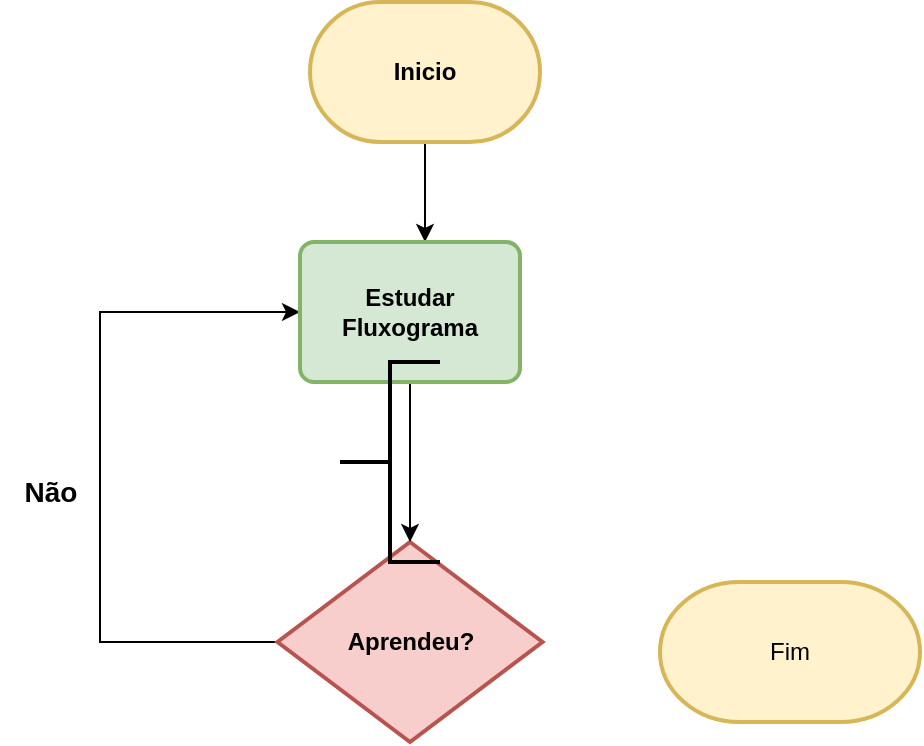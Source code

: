 <mxfile version="21.1.1" type="github">
  <diagram name="Página-1" id="3lH4THT1OKabYWOE15I-">
    <mxGraphModel dx="874" dy="484" grid="1" gridSize="10" guides="1" tooltips="1" connect="1" arrows="1" fold="1" page="1" pageScale="1" pageWidth="827" pageHeight="1169" math="0" shadow="0">
      <root>
        <mxCell id="0" />
        <mxCell id="1" parent="0" />
        <mxCell id="UDS6u31mmKBcnRI7lXIW-8" style="edgeStyle=elbowEdgeStyle;rounded=0;orthogonalLoop=1;jettySize=auto;html=1;exitX=0;exitY=0.5;exitDx=0;exitDy=0;exitPerimeter=0;" edge="1" parent="1" source="UDS6u31mmKBcnRI7lXIW-1" target="UDS6u31mmKBcnRI7lXIW-3">
          <mxGeometry relative="1" as="geometry">
            <Array as="points">
              <mxPoint x="270" y="750" />
            </Array>
          </mxGeometry>
        </mxCell>
        <mxCell id="UDS6u31mmKBcnRI7lXIW-1" value="&lt;b&gt;Aprendeu?&lt;/b&gt;" style="strokeWidth=2;html=1;shape=mxgraph.flowchart.decision;whiteSpace=wrap;fillColor=#f8cecc;strokeColor=#b85450;" vertex="1" parent="1">
          <mxGeometry x="358.75" y="790" width="132.5" height="100" as="geometry" />
        </mxCell>
        <mxCell id="UDS6u31mmKBcnRI7lXIW-4" style="edgeStyle=elbowEdgeStyle;rounded=0;orthogonalLoop=1;jettySize=auto;html=1;exitX=0.5;exitY=1;exitDx=0;exitDy=0;exitPerimeter=0;" edge="1" parent="1" source="UDS6u31mmKBcnRI7lXIW-2" target="UDS6u31mmKBcnRI7lXIW-3">
          <mxGeometry relative="1" as="geometry" />
        </mxCell>
        <mxCell id="UDS6u31mmKBcnRI7lXIW-2" value="&lt;b&gt;Inicio&lt;/b&gt;" style="strokeWidth=2;html=1;shape=mxgraph.flowchart.terminator;whiteSpace=wrap;fillColor=#fff2cc;strokeColor=#d6b656;" vertex="1" parent="1">
          <mxGeometry x="375" y="520" width="115" height="70" as="geometry" />
        </mxCell>
        <mxCell id="UDS6u31mmKBcnRI7lXIW-7" style="edgeStyle=elbowEdgeStyle;rounded=0;orthogonalLoop=1;jettySize=auto;html=1;entryX=0.5;entryY=0;entryDx=0;entryDy=0;entryPerimeter=0;" edge="1" parent="1" source="UDS6u31mmKBcnRI7lXIW-3" target="UDS6u31mmKBcnRI7lXIW-1">
          <mxGeometry relative="1" as="geometry" />
        </mxCell>
        <mxCell id="UDS6u31mmKBcnRI7lXIW-3" value="&lt;b&gt;Estudar Fluxograma&lt;/b&gt;" style="rounded=1;whiteSpace=wrap;html=1;absoluteArcSize=1;arcSize=14;strokeWidth=2;fillColor=#d5e8d4;strokeColor=#82b366;" vertex="1" parent="1">
          <mxGeometry x="370" y="640" width="110" height="70" as="geometry" />
        </mxCell>
        <mxCell id="UDS6u31mmKBcnRI7lXIW-9" value="&lt;b&gt;&lt;font style=&quot;font-size: 14px;&quot;&gt;Não&lt;/font&gt;&lt;/b&gt;" style="text;html=1;align=center;verticalAlign=middle;resizable=0;points=[];autosize=1;strokeColor=none;fillColor=none;" vertex="1" parent="1">
          <mxGeometry x="220" y="750" width="50" height="30" as="geometry" />
        </mxCell>
        <mxCell id="UDS6u31mmKBcnRI7lXIW-10" value="Fim" style="strokeWidth=2;html=1;shape=mxgraph.flowchart.terminator;whiteSpace=wrap;fillColor=#fff2cc;strokeColor=#d6b656;" vertex="1" parent="1">
          <mxGeometry x="550" y="810" width="130" height="70" as="geometry" />
        </mxCell>
        <mxCell id="UDS6u31mmKBcnRI7lXIW-11" value="" style="strokeWidth=2;html=1;shape=mxgraph.flowchart.annotation_2;align=left;labelPosition=right;pointerEvents=1;" vertex="1" parent="1">
          <mxGeometry x="390" y="700" width="50" height="100" as="geometry" />
        </mxCell>
      </root>
    </mxGraphModel>
  </diagram>
</mxfile>
